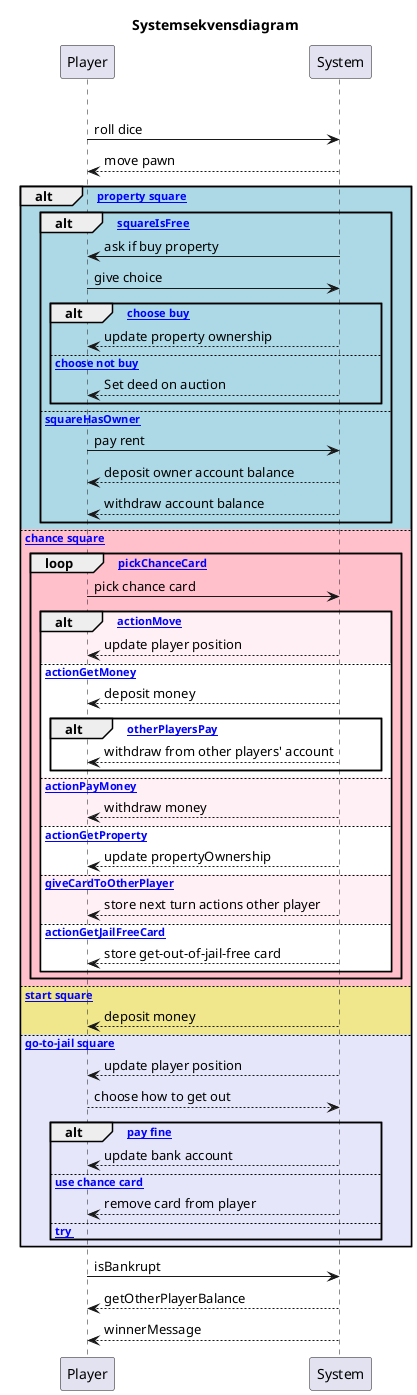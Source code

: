 @startuml
title Systemsekvensdiagram


participant Player
participant System



loop [while Player != bankrupt]
  Player -> System : roll dice
  System  --> Player : move pawn
  alt #LightBlue [if property square]
  alt [if squareIsFree]
  System -> Player : ask if buy property
  Player -> System : give choice
  alt [if choose buy]
  System --> Player : update property ownership
  else [if choose not buy]
  System --> Player : Set deed on auction
  end

  else [if squareHasOwner]
    Player -> System : pay rent
  System --> Player : deposit owner account balance

  System --> Player : withdraw account balance
end
  else #Pink [if chance square]

  loop [while pickChanceCard]
      Player -> System : pick chance card
      alt #LavenderBlush [if actionMove]
        System --> Player : update player position

      else #White [if actionGetMoney]
        System --> Player : deposit money
        alt [if otherPlayersPay]
        System --> Player : withdraw from other players' account
        end

      else [if actionPayMoney]
         System --> Player : withdraw money

      else #White [if actionGetProperty]
        System --> Player : update propertyOwnership

      else [if giveCardToOtherPlayer]
        System --> Player : store next turn actions other player

       else #White [if actionGetJailFreeCard]
              System --> Player : store get-out-of-jail-free card
       end

    end

    else #Khaki [if start square]
      System --> Player : deposit money

    else #Lavender [if go-to-jail square]
      System --> Player : update player position
      Player --> System : choose how to get out
      alt [if pay fine]
      System --> Player : update bank account
      else [if use chance card]
      System --> Player : remove card from player
      else [if try ]
      end

    end


Player -> System : isBankrupt
System --> Player : getOtherPlayerBalance
System --> Player : winnerMessage


@enduml